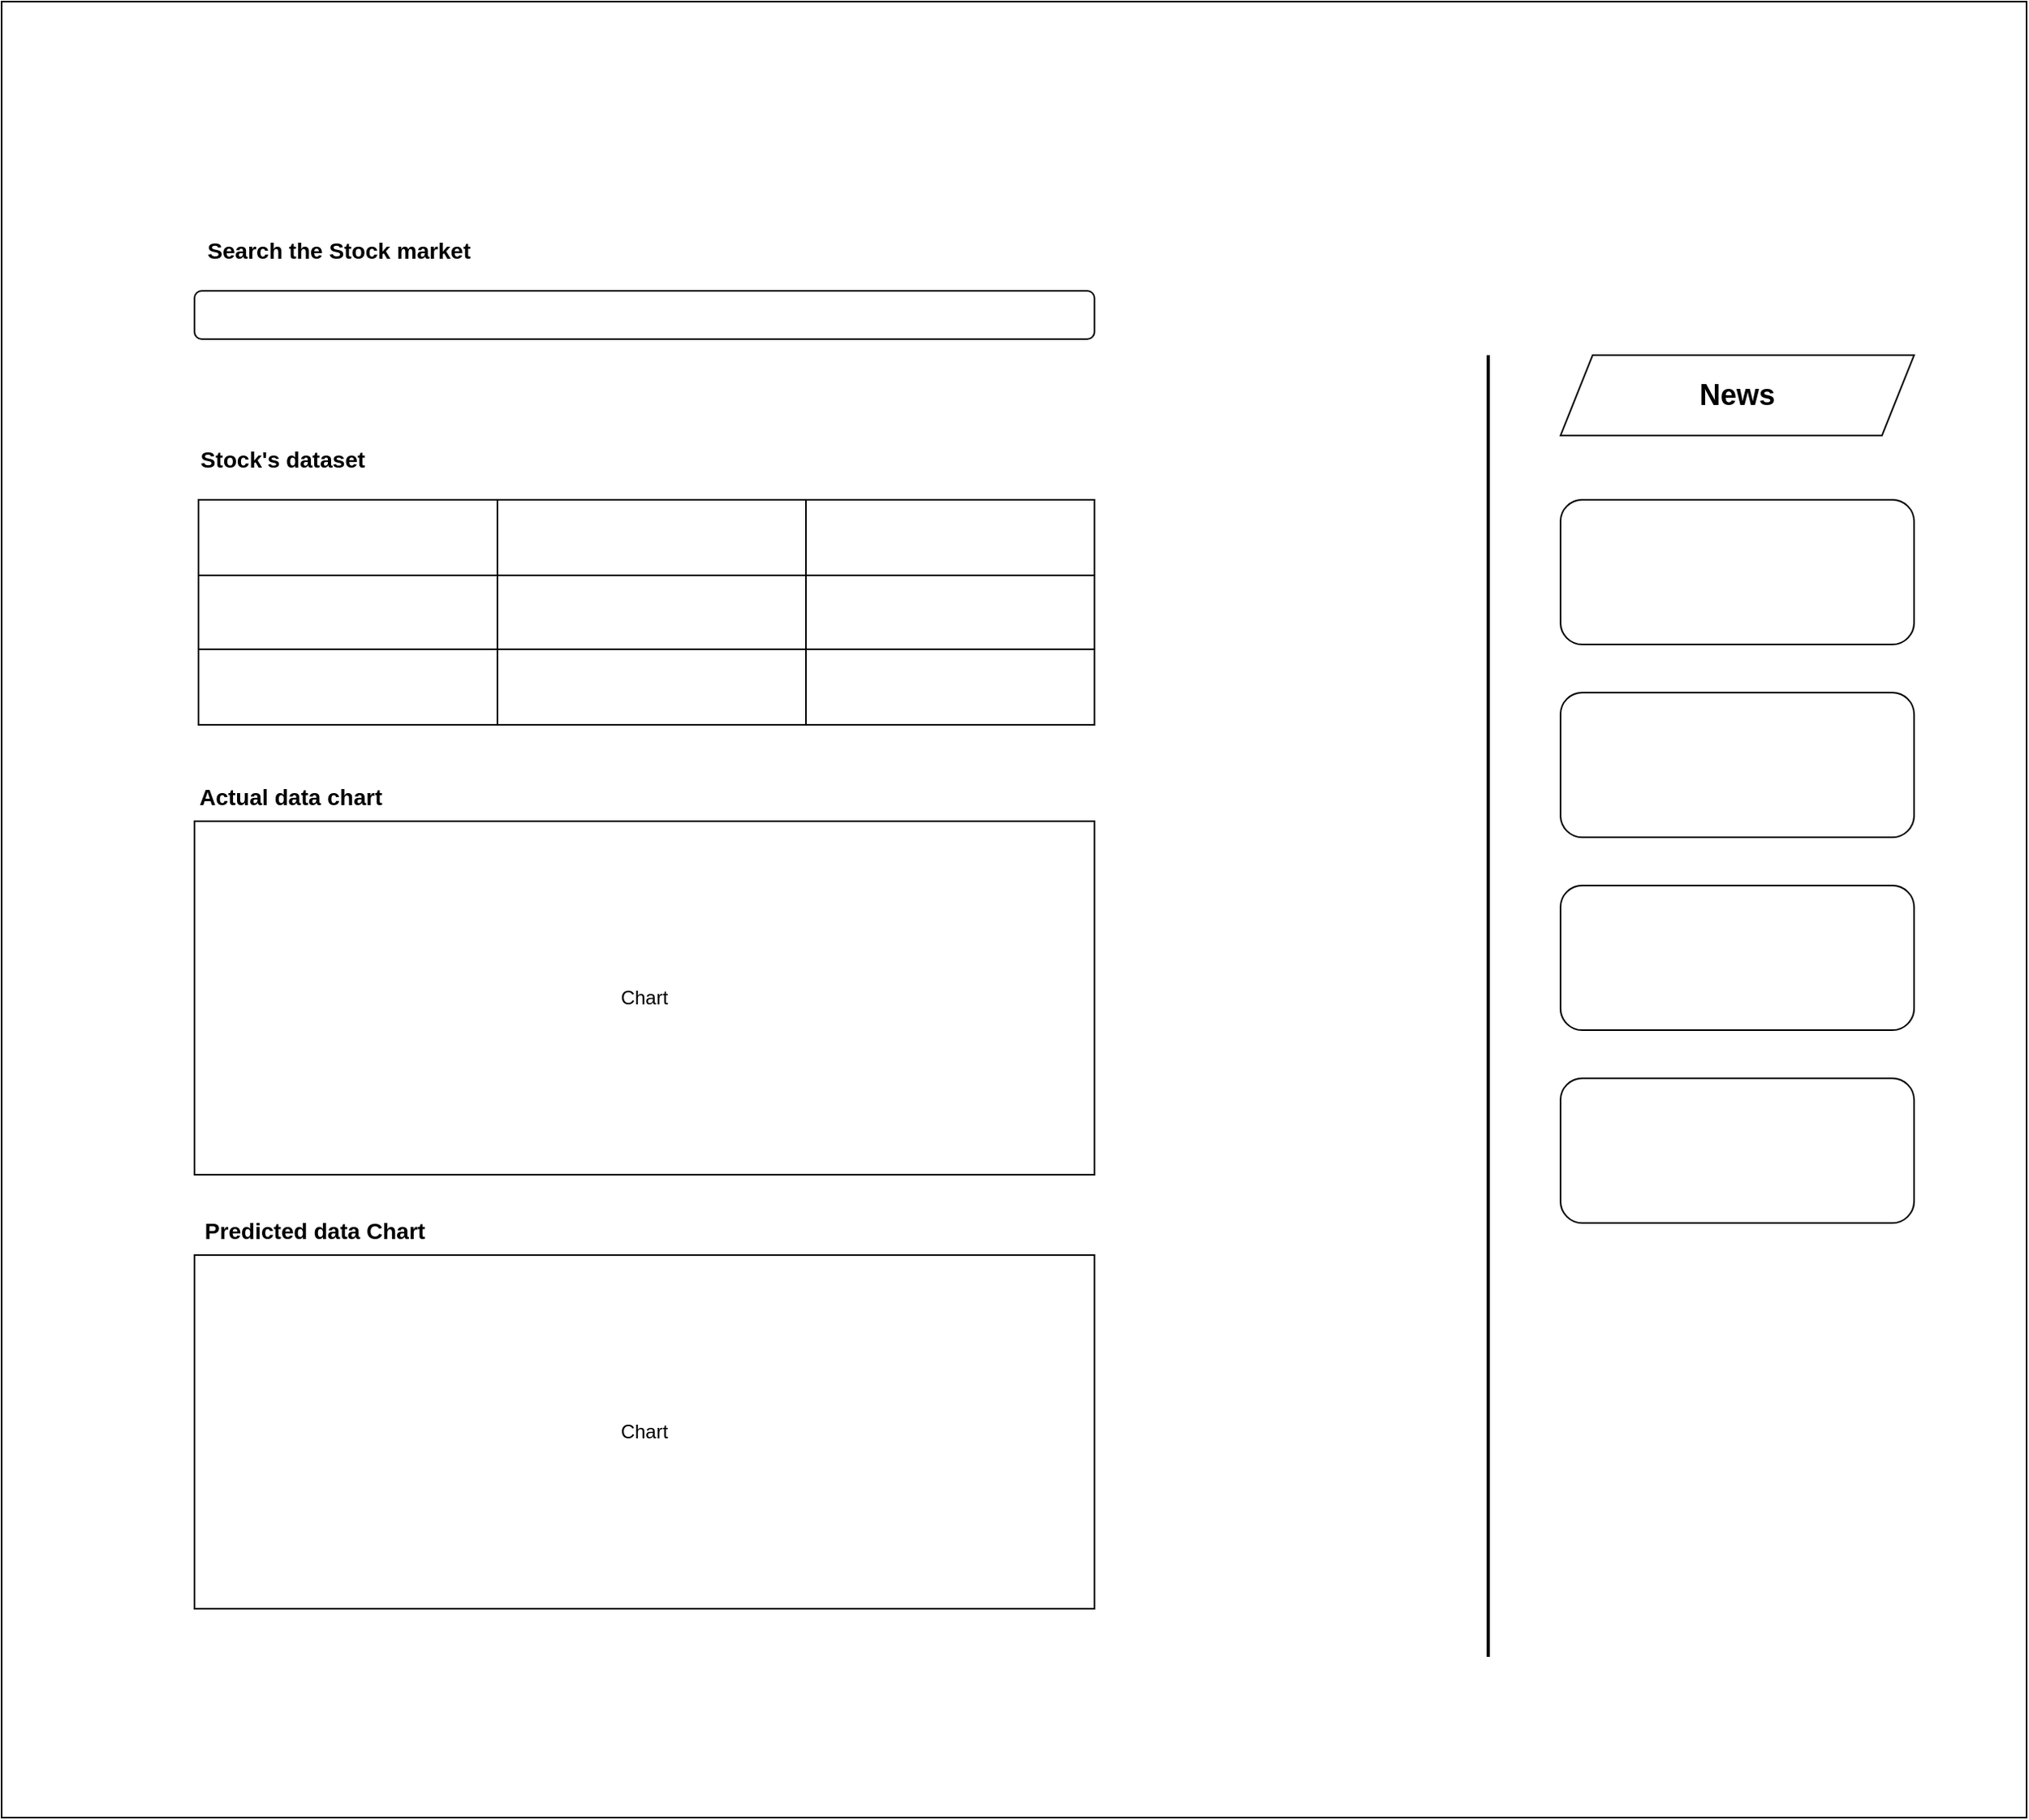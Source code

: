 <mxfile version="21.7.4" type="device">
  <diagram name="Page-1" id="-yGzzfw3tFaM_fgkyICK">
    <mxGraphModel dx="2049" dy="1103" grid="1" gridSize="10" guides="1" tooltips="1" connect="1" arrows="1" fold="1" page="1" pageScale="1" pageWidth="850" pageHeight="1100" math="0" shadow="0">
      <root>
        <mxCell id="0" />
        <mxCell id="1" parent="0" />
        <mxCell id="jw3gQcmX88czf0fB-eNs-1" value="" style="rounded=0;whiteSpace=wrap;html=1;" vertex="1" parent="1">
          <mxGeometry y="130" width="1260" height="1130" as="geometry" />
        </mxCell>
        <mxCell id="jw3gQcmX88czf0fB-eNs-2" value="" style="rounded=1;whiteSpace=wrap;html=1;" vertex="1" parent="1">
          <mxGeometry x="120" y="310" width="560" height="30" as="geometry" />
        </mxCell>
        <mxCell id="jw3gQcmX88czf0fB-eNs-3" value="" style="shape=table;startSize=0;container=1;collapsible=0;childLayout=tableLayout;fontSize=16;" vertex="1" parent="1">
          <mxGeometry x="122.5" y="440" width="557.5" height="140" as="geometry" />
        </mxCell>
        <mxCell id="jw3gQcmX88czf0fB-eNs-4" value="" style="shape=tableRow;horizontal=0;startSize=0;swimlaneHead=0;swimlaneBody=0;strokeColor=inherit;top=0;left=0;bottom=0;right=0;collapsible=0;dropTarget=0;fillColor=none;points=[[0,0.5],[1,0.5]];portConstraint=eastwest;fontSize=16;" vertex="1" parent="jw3gQcmX88czf0fB-eNs-3">
          <mxGeometry width="557.5" height="47" as="geometry" />
        </mxCell>
        <mxCell id="jw3gQcmX88czf0fB-eNs-5" value="" style="shape=partialRectangle;html=1;whiteSpace=wrap;connectable=0;strokeColor=inherit;overflow=hidden;fillColor=none;top=0;left=0;bottom=0;right=0;pointerEvents=1;fontSize=16;" vertex="1" parent="jw3gQcmX88czf0fB-eNs-4">
          <mxGeometry width="186" height="47" as="geometry">
            <mxRectangle width="186" height="47" as="alternateBounds" />
          </mxGeometry>
        </mxCell>
        <mxCell id="jw3gQcmX88czf0fB-eNs-6" value="" style="shape=partialRectangle;html=1;whiteSpace=wrap;connectable=0;strokeColor=inherit;overflow=hidden;fillColor=none;top=0;left=0;bottom=0;right=0;pointerEvents=1;fontSize=16;" vertex="1" parent="jw3gQcmX88czf0fB-eNs-4">
          <mxGeometry x="186" width="192" height="47" as="geometry">
            <mxRectangle width="192" height="47" as="alternateBounds" />
          </mxGeometry>
        </mxCell>
        <mxCell id="jw3gQcmX88czf0fB-eNs-7" value="" style="shape=partialRectangle;html=1;whiteSpace=wrap;connectable=0;strokeColor=inherit;overflow=hidden;fillColor=none;top=0;left=0;bottom=0;right=0;pointerEvents=1;fontSize=16;" vertex="1" parent="jw3gQcmX88czf0fB-eNs-4">
          <mxGeometry x="378" width="180" height="47" as="geometry">
            <mxRectangle width="180" height="47" as="alternateBounds" />
          </mxGeometry>
        </mxCell>
        <mxCell id="jw3gQcmX88czf0fB-eNs-8" value="" style="shape=tableRow;horizontal=0;startSize=0;swimlaneHead=0;swimlaneBody=0;strokeColor=inherit;top=0;left=0;bottom=0;right=0;collapsible=0;dropTarget=0;fillColor=none;points=[[0,0.5],[1,0.5]];portConstraint=eastwest;fontSize=16;" vertex="1" parent="jw3gQcmX88czf0fB-eNs-3">
          <mxGeometry y="47" width="557.5" height="46" as="geometry" />
        </mxCell>
        <mxCell id="jw3gQcmX88czf0fB-eNs-9" value="" style="shape=partialRectangle;html=1;whiteSpace=wrap;connectable=0;strokeColor=inherit;overflow=hidden;fillColor=none;top=0;left=0;bottom=0;right=0;pointerEvents=1;fontSize=16;" vertex="1" parent="jw3gQcmX88czf0fB-eNs-8">
          <mxGeometry width="186" height="46" as="geometry">
            <mxRectangle width="186" height="46" as="alternateBounds" />
          </mxGeometry>
        </mxCell>
        <mxCell id="jw3gQcmX88czf0fB-eNs-10" value="" style="shape=partialRectangle;html=1;whiteSpace=wrap;connectable=0;strokeColor=inherit;overflow=hidden;fillColor=none;top=0;left=0;bottom=0;right=0;pointerEvents=1;fontSize=16;" vertex="1" parent="jw3gQcmX88czf0fB-eNs-8">
          <mxGeometry x="186" width="192" height="46" as="geometry">
            <mxRectangle width="192" height="46" as="alternateBounds" />
          </mxGeometry>
        </mxCell>
        <mxCell id="jw3gQcmX88czf0fB-eNs-11" value="" style="shape=partialRectangle;html=1;whiteSpace=wrap;connectable=0;strokeColor=inherit;overflow=hidden;fillColor=none;top=0;left=0;bottom=0;right=0;pointerEvents=1;fontSize=16;" vertex="1" parent="jw3gQcmX88czf0fB-eNs-8">
          <mxGeometry x="378" width="180" height="46" as="geometry">
            <mxRectangle width="180" height="46" as="alternateBounds" />
          </mxGeometry>
        </mxCell>
        <mxCell id="jw3gQcmX88czf0fB-eNs-12" value="" style="shape=tableRow;horizontal=0;startSize=0;swimlaneHead=0;swimlaneBody=0;strokeColor=inherit;top=0;left=0;bottom=0;right=0;collapsible=0;dropTarget=0;fillColor=none;points=[[0,0.5],[1,0.5]];portConstraint=eastwest;fontSize=16;" vertex="1" parent="jw3gQcmX88czf0fB-eNs-3">
          <mxGeometry y="93" width="557.5" height="47" as="geometry" />
        </mxCell>
        <mxCell id="jw3gQcmX88czf0fB-eNs-13" value="" style="shape=partialRectangle;html=1;whiteSpace=wrap;connectable=0;strokeColor=inherit;overflow=hidden;fillColor=none;top=0;left=0;bottom=0;right=0;pointerEvents=1;fontSize=16;" vertex="1" parent="jw3gQcmX88czf0fB-eNs-12">
          <mxGeometry width="186" height="47" as="geometry">
            <mxRectangle width="186" height="47" as="alternateBounds" />
          </mxGeometry>
        </mxCell>
        <mxCell id="jw3gQcmX88czf0fB-eNs-14" value="" style="shape=partialRectangle;html=1;whiteSpace=wrap;connectable=0;strokeColor=inherit;overflow=hidden;fillColor=none;top=0;left=0;bottom=0;right=0;pointerEvents=1;fontSize=16;" vertex="1" parent="jw3gQcmX88czf0fB-eNs-12">
          <mxGeometry x="186" width="192" height="47" as="geometry">
            <mxRectangle width="192" height="47" as="alternateBounds" />
          </mxGeometry>
        </mxCell>
        <mxCell id="jw3gQcmX88czf0fB-eNs-15" value="" style="shape=partialRectangle;html=1;whiteSpace=wrap;connectable=0;strokeColor=inherit;overflow=hidden;fillColor=none;top=0;left=0;bottom=0;right=0;pointerEvents=1;fontSize=16;" vertex="1" parent="jw3gQcmX88czf0fB-eNs-12">
          <mxGeometry x="378" width="180" height="47" as="geometry">
            <mxRectangle width="180" height="47" as="alternateBounds" />
          </mxGeometry>
        </mxCell>
        <mxCell id="jw3gQcmX88czf0fB-eNs-18" value="&lt;h3&gt;Search the Stock market&lt;/h3&gt;" style="text;html=1;strokeColor=none;fillColor=none;align=center;verticalAlign=middle;whiteSpace=wrap;rounded=0;" vertex="1" parent="1">
          <mxGeometry x="120" y="270" width="180" height="30" as="geometry" />
        </mxCell>
        <mxCell id="jw3gQcmX88czf0fB-eNs-19" value="&lt;h3&gt;Stock&#39;s dataset&lt;/h3&gt;" style="text;html=1;strokeColor=none;fillColor=none;align=center;verticalAlign=middle;whiteSpace=wrap;rounded=0;" vertex="1" parent="1">
          <mxGeometry x="120" y="400" width="110" height="30" as="geometry" />
        </mxCell>
        <mxCell id="jw3gQcmX88czf0fB-eNs-20" value="Chart" style="rounded=0;whiteSpace=wrap;html=1;" vertex="1" parent="1">
          <mxGeometry x="120" y="640" width="560" height="220" as="geometry" />
        </mxCell>
        <mxCell id="jw3gQcmX88czf0fB-eNs-21" value="&lt;h3&gt;Actual data chart&lt;/h3&gt;" style="text;html=1;strokeColor=none;fillColor=none;align=center;verticalAlign=middle;whiteSpace=wrap;rounded=0;" vertex="1" parent="1">
          <mxGeometry x="120" y="610" width="120" height="30" as="geometry" />
        </mxCell>
        <mxCell id="jw3gQcmX88czf0fB-eNs-22" value="Chart" style="rounded=0;whiteSpace=wrap;html=1;" vertex="1" parent="1">
          <mxGeometry x="120" y="910" width="560" height="220" as="geometry" />
        </mxCell>
        <mxCell id="jw3gQcmX88czf0fB-eNs-23" value="&lt;h3&gt;Predicted data Chart&lt;/h3&gt;" style="text;html=1;strokeColor=none;fillColor=none;align=center;verticalAlign=middle;whiteSpace=wrap;rounded=0;" vertex="1" parent="1">
          <mxGeometry x="120" y="880" width="150" height="30" as="geometry" />
        </mxCell>
        <mxCell id="jw3gQcmX88czf0fB-eNs-24" value="" style="line;strokeWidth=2;direction=south;html=1;" vertex="1" parent="1">
          <mxGeometry x="920" y="350" width="10" height="810" as="geometry" />
        </mxCell>
        <mxCell id="jw3gQcmX88czf0fB-eNs-25" value="&lt;h2&gt;News&lt;/h2&gt;" style="shape=parallelogram;perimeter=parallelogramPerimeter;whiteSpace=wrap;html=1;fixedSize=1;" vertex="1" parent="1">
          <mxGeometry x="970" y="350" width="220" height="50" as="geometry" />
        </mxCell>
        <mxCell id="jw3gQcmX88czf0fB-eNs-26" value="" style="rounded=1;whiteSpace=wrap;html=1;" vertex="1" parent="1">
          <mxGeometry x="970" y="440" width="220" height="90" as="geometry" />
        </mxCell>
        <mxCell id="jw3gQcmX88czf0fB-eNs-31" value="" style="rounded=1;whiteSpace=wrap;html=1;" vertex="1" parent="1">
          <mxGeometry x="970" y="560" width="220" height="90" as="geometry" />
        </mxCell>
        <mxCell id="jw3gQcmX88czf0fB-eNs-32" value="" style="rounded=1;whiteSpace=wrap;html=1;" vertex="1" parent="1">
          <mxGeometry x="970" y="680" width="220" height="90" as="geometry" />
        </mxCell>
        <mxCell id="jw3gQcmX88czf0fB-eNs-33" value="" style="rounded=1;whiteSpace=wrap;html=1;" vertex="1" parent="1">
          <mxGeometry x="970" y="800" width="220" height="90" as="geometry" />
        </mxCell>
      </root>
    </mxGraphModel>
  </diagram>
</mxfile>
